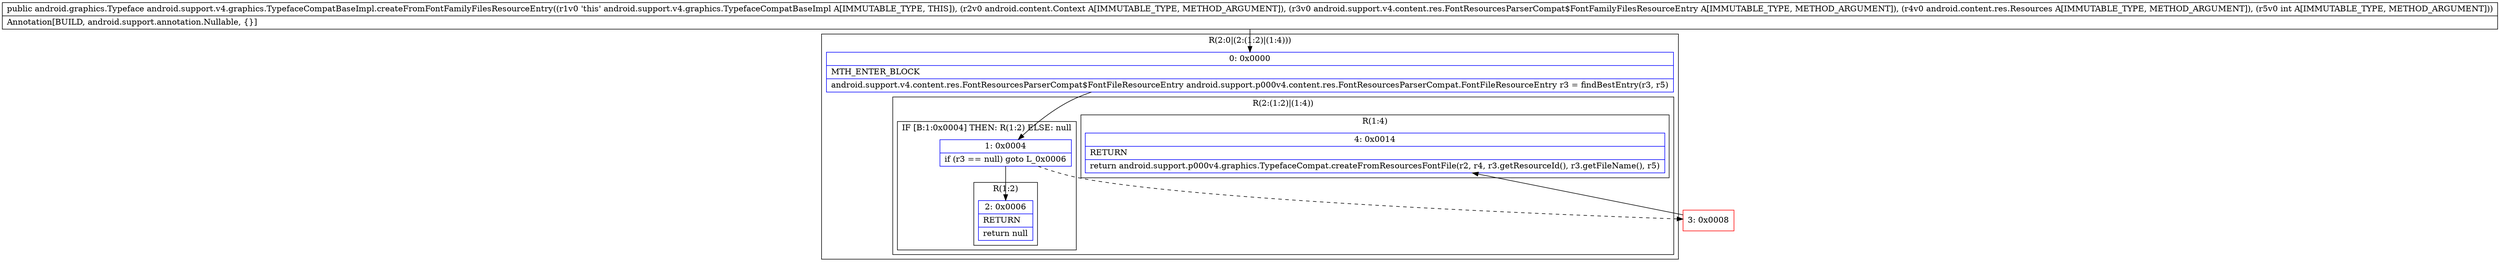 digraph "CFG forandroid.support.v4.graphics.TypefaceCompatBaseImpl.createFromFontFamilyFilesResourceEntry(Landroid\/content\/Context;Landroid\/support\/v4\/content\/res\/FontResourcesParserCompat$FontFamilyFilesResourceEntry;Landroid\/content\/res\/Resources;I)Landroid\/graphics\/Typeface;" {
subgraph cluster_Region_369092148 {
label = "R(2:0|(2:(1:2)|(1:4)))";
node [shape=record,color=blue];
Node_0 [shape=record,label="{0\:\ 0x0000|MTH_ENTER_BLOCK\l|android.support.v4.content.res.FontResourcesParserCompat$FontFileResourceEntry android.support.p000v4.content.res.FontResourcesParserCompat.FontFileResourceEntry r3 = findBestEntry(r3, r5)\l}"];
subgraph cluster_Region_38223182 {
label = "R(2:(1:2)|(1:4))";
node [shape=record,color=blue];
subgraph cluster_IfRegion_1923508079 {
label = "IF [B:1:0x0004] THEN: R(1:2) ELSE: null";
node [shape=record,color=blue];
Node_1 [shape=record,label="{1\:\ 0x0004|if (r3 == null) goto L_0x0006\l}"];
subgraph cluster_Region_416471452 {
label = "R(1:2)";
node [shape=record,color=blue];
Node_2 [shape=record,label="{2\:\ 0x0006|RETURN\l|return null\l}"];
}
}
subgraph cluster_Region_1750475848 {
label = "R(1:4)";
node [shape=record,color=blue];
Node_4 [shape=record,label="{4\:\ 0x0014|RETURN\l|return android.support.p000v4.graphics.TypefaceCompat.createFromResourcesFontFile(r2, r4, r3.getResourceId(), r3.getFileName(), r5)\l}"];
}
}
}
Node_3 [shape=record,color=red,label="{3\:\ 0x0008}"];
MethodNode[shape=record,label="{public android.graphics.Typeface android.support.v4.graphics.TypefaceCompatBaseImpl.createFromFontFamilyFilesResourceEntry((r1v0 'this' android.support.v4.graphics.TypefaceCompatBaseImpl A[IMMUTABLE_TYPE, THIS]), (r2v0 android.content.Context A[IMMUTABLE_TYPE, METHOD_ARGUMENT]), (r3v0 android.support.v4.content.res.FontResourcesParserCompat$FontFamilyFilesResourceEntry A[IMMUTABLE_TYPE, METHOD_ARGUMENT]), (r4v0 android.content.res.Resources A[IMMUTABLE_TYPE, METHOD_ARGUMENT]), (r5v0 int A[IMMUTABLE_TYPE, METHOD_ARGUMENT]))  | Annotation[BUILD, android.support.annotation.Nullable, \{\}]\l}"];
MethodNode -> Node_0;
Node_0 -> Node_1;
Node_1 -> Node_2;
Node_1 -> Node_3[style=dashed];
Node_3 -> Node_4;
}

